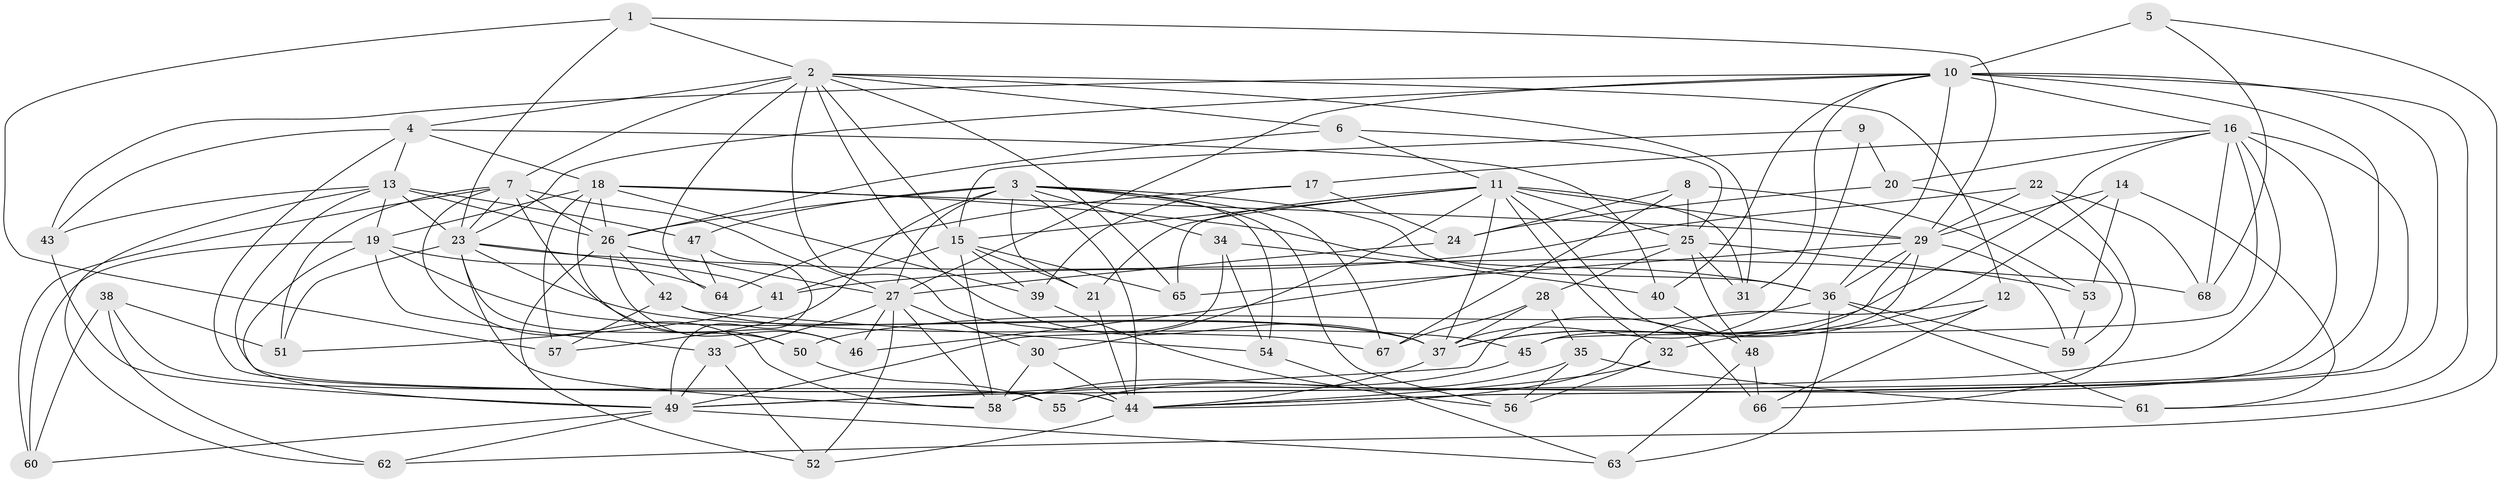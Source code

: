 // original degree distribution, {4: 1.0}
// Generated by graph-tools (version 1.1) at 2025/54/03/04/25 22:54:01]
// undirected, 68 vertices, 188 edges
graph export_dot {
  node [color=gray90,style=filled];
  1;
  2;
  3;
  4;
  5;
  6;
  7;
  8;
  9;
  10;
  11;
  12;
  13;
  14;
  15;
  16;
  17;
  18;
  19;
  20;
  21;
  22;
  23;
  24;
  25;
  26;
  27;
  28;
  29;
  30;
  31;
  32;
  33;
  34;
  35;
  36;
  37;
  38;
  39;
  40;
  41;
  42;
  43;
  44;
  45;
  46;
  47;
  48;
  49;
  50;
  51;
  52;
  53;
  54;
  55;
  56;
  57;
  58;
  59;
  60;
  61;
  62;
  63;
  64;
  65;
  66;
  67;
  68;
  1 -- 2 [weight=1.0];
  1 -- 23 [weight=1.0];
  1 -- 29 [weight=1.0];
  1 -- 57 [weight=1.0];
  2 -- 4 [weight=1.0];
  2 -- 6 [weight=1.0];
  2 -- 7 [weight=2.0];
  2 -- 12 [weight=1.0];
  2 -- 15 [weight=1.0];
  2 -- 31 [weight=1.0];
  2 -- 37 [weight=1.0];
  2 -- 64 [weight=1.0];
  2 -- 65 [weight=1.0];
  2 -- 67 [weight=1.0];
  3 -- 21 [weight=1.0];
  3 -- 26 [weight=1.0];
  3 -- 27 [weight=2.0];
  3 -- 34 [weight=1.0];
  3 -- 36 [weight=1.0];
  3 -- 44 [weight=1.0];
  3 -- 47 [weight=1.0];
  3 -- 54 [weight=1.0];
  3 -- 56 [weight=1.0];
  3 -- 57 [weight=1.0];
  3 -- 67 [weight=1.0];
  4 -- 13 [weight=1.0];
  4 -- 18 [weight=1.0];
  4 -- 40 [weight=1.0];
  4 -- 43 [weight=1.0];
  4 -- 44 [weight=1.0];
  5 -- 10 [weight=2.0];
  5 -- 62 [weight=1.0];
  5 -- 68 [weight=1.0];
  6 -- 11 [weight=1.0];
  6 -- 25 [weight=1.0];
  6 -- 26 [weight=1.0];
  7 -- 23 [weight=3.0];
  7 -- 26 [weight=1.0];
  7 -- 27 [weight=2.0];
  7 -- 46 [weight=1.0];
  7 -- 51 [weight=1.0];
  7 -- 58 [weight=1.0];
  7 -- 60 [weight=1.0];
  8 -- 24 [weight=1.0];
  8 -- 25 [weight=1.0];
  8 -- 53 [weight=1.0];
  8 -- 67 [weight=1.0];
  9 -- 15 [weight=2.0];
  9 -- 20 [weight=1.0];
  9 -- 37 [weight=1.0];
  10 -- 16 [weight=1.0];
  10 -- 23 [weight=1.0];
  10 -- 27 [weight=1.0];
  10 -- 31 [weight=1.0];
  10 -- 36 [weight=1.0];
  10 -- 40 [weight=1.0];
  10 -- 43 [weight=1.0];
  10 -- 44 [weight=1.0];
  10 -- 55 [weight=1.0];
  10 -- 61 [weight=1.0];
  11 -- 15 [weight=1.0];
  11 -- 21 [weight=1.0];
  11 -- 25 [weight=1.0];
  11 -- 29 [weight=1.0];
  11 -- 30 [weight=1.0];
  11 -- 31 [weight=1.0];
  11 -- 32 [weight=1.0];
  11 -- 37 [weight=2.0];
  11 -- 65 [weight=1.0];
  11 -- 66 [weight=1.0];
  12 -- 32 [weight=1.0];
  12 -- 44 [weight=1.0];
  12 -- 66 [weight=1.0];
  13 -- 19 [weight=1.0];
  13 -- 23 [weight=1.0];
  13 -- 26 [weight=2.0];
  13 -- 43 [weight=1.0];
  13 -- 44 [weight=2.0];
  13 -- 47 [weight=1.0];
  13 -- 62 [weight=1.0];
  14 -- 29 [weight=1.0];
  14 -- 37 [weight=1.0];
  14 -- 53 [weight=1.0];
  14 -- 61 [weight=1.0];
  15 -- 21 [weight=1.0];
  15 -- 39 [weight=1.0];
  15 -- 41 [weight=1.0];
  15 -- 58 [weight=2.0];
  15 -- 65 [weight=1.0];
  16 -- 17 [weight=1.0];
  16 -- 20 [weight=1.0];
  16 -- 37 [weight=1.0];
  16 -- 44 [weight=1.0];
  16 -- 45 [weight=1.0];
  16 -- 49 [weight=2.0];
  16 -- 58 [weight=1.0];
  16 -- 68 [weight=1.0];
  17 -- 24 [weight=1.0];
  17 -- 39 [weight=1.0];
  17 -- 64 [weight=1.0];
  18 -- 19 [weight=1.0];
  18 -- 26 [weight=1.0];
  18 -- 29 [weight=1.0];
  18 -- 36 [weight=1.0];
  18 -- 39 [weight=1.0];
  18 -- 50 [weight=1.0];
  18 -- 57 [weight=1.0];
  19 -- 33 [weight=1.0];
  19 -- 37 [weight=1.0];
  19 -- 49 [weight=2.0];
  19 -- 60 [weight=1.0];
  19 -- 64 [weight=1.0];
  20 -- 24 [weight=1.0];
  20 -- 59 [weight=1.0];
  21 -- 44 [weight=1.0];
  22 -- 29 [weight=1.0];
  22 -- 41 [weight=1.0];
  22 -- 66 [weight=1.0];
  22 -- 68 [weight=1.0];
  23 -- 37 [weight=1.0];
  23 -- 41 [weight=1.0];
  23 -- 50 [weight=1.0];
  23 -- 51 [weight=1.0];
  23 -- 58 [weight=1.0];
  23 -- 68 [weight=1.0];
  24 -- 27 [weight=1.0];
  25 -- 28 [weight=1.0];
  25 -- 31 [weight=1.0];
  25 -- 46 [weight=1.0];
  25 -- 48 [weight=1.0];
  25 -- 53 [weight=1.0];
  26 -- 27 [weight=1.0];
  26 -- 42 [weight=1.0];
  26 -- 46 [weight=1.0];
  26 -- 52 [weight=1.0];
  27 -- 30 [weight=1.0];
  27 -- 33 [weight=1.0];
  27 -- 46 [weight=1.0];
  27 -- 52 [weight=1.0];
  27 -- 58 [weight=1.0];
  28 -- 35 [weight=1.0];
  28 -- 37 [weight=1.0];
  28 -- 67 [weight=1.0];
  29 -- 36 [weight=1.0];
  29 -- 45 [weight=1.0];
  29 -- 49 [weight=1.0];
  29 -- 59 [weight=1.0];
  29 -- 65 [weight=1.0];
  30 -- 44 [weight=1.0];
  30 -- 58 [weight=1.0];
  32 -- 44 [weight=1.0];
  32 -- 56 [weight=1.0];
  33 -- 49 [weight=1.0];
  33 -- 52 [weight=1.0];
  34 -- 40 [weight=1.0];
  34 -- 49 [weight=1.0];
  34 -- 54 [weight=1.0];
  35 -- 55 [weight=1.0];
  35 -- 56 [weight=1.0];
  35 -- 61 [weight=1.0];
  36 -- 50 [weight=1.0];
  36 -- 59 [weight=1.0];
  36 -- 61 [weight=1.0];
  36 -- 63 [weight=1.0];
  37 -- 44 [weight=1.0];
  38 -- 51 [weight=1.0];
  38 -- 55 [weight=1.0];
  38 -- 60 [weight=1.0];
  38 -- 62 [weight=1.0];
  39 -- 56 [weight=1.0];
  40 -- 48 [weight=1.0];
  41 -- 51 [weight=1.0];
  42 -- 45 [weight=1.0];
  42 -- 54 [weight=1.0];
  42 -- 57 [weight=1.0];
  43 -- 49 [weight=1.0];
  44 -- 52 [weight=1.0];
  45 -- 58 [weight=1.0];
  47 -- 49 [weight=1.0];
  47 -- 64 [weight=1.0];
  48 -- 63 [weight=1.0];
  48 -- 66 [weight=1.0];
  49 -- 60 [weight=1.0];
  49 -- 62 [weight=1.0];
  49 -- 63 [weight=1.0];
  50 -- 55 [weight=1.0];
  53 -- 59 [weight=1.0];
  54 -- 63 [weight=1.0];
}
